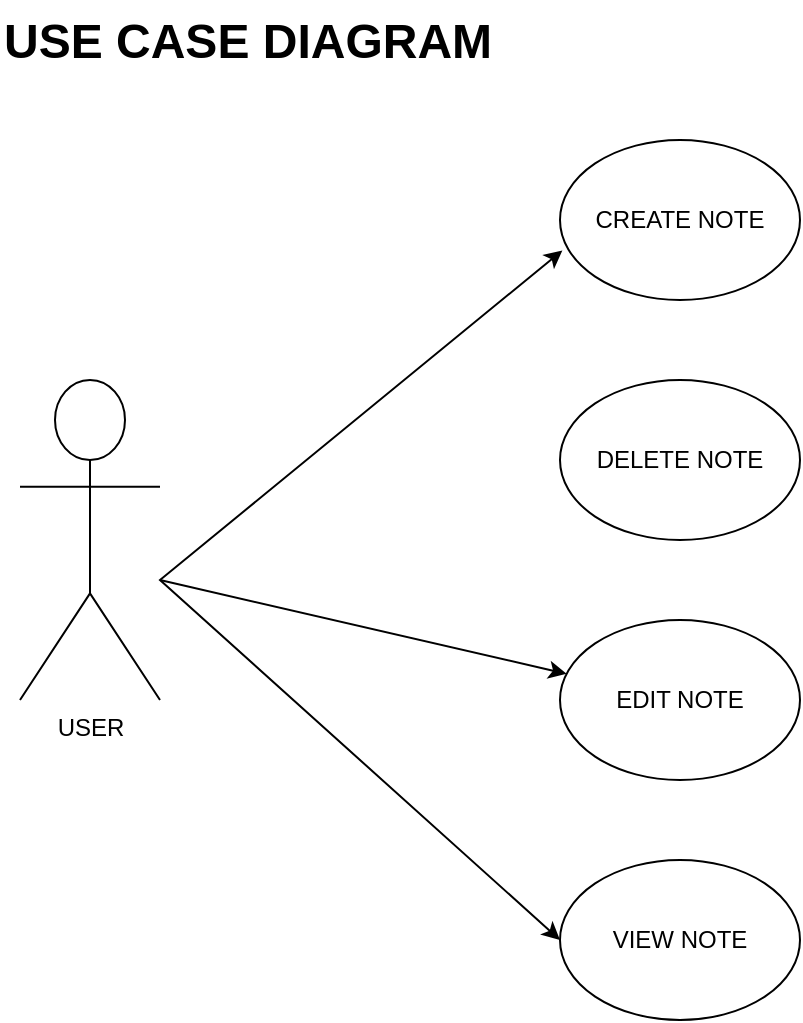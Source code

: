 <mxfile version="27.0.9" pages="3">
  <diagram id="raFO92xcuNmxu2Nsc_oR" name="Page-2">
    <mxGraphModel dx="1281" dy="660" grid="1" gridSize="10" guides="1" tooltips="1" connect="1" arrows="1" fold="1" page="1" pageScale="1" pageWidth="1169" pageHeight="1654" math="0" shadow="0">
      <root>
        <mxCell id="0" />
        <mxCell id="1" parent="0" />
        <mxCell id="LVHPAB0PmUDkhZIPpSyh-1" value="USER" style="shape=umlActor;verticalLabelPosition=bottom;verticalAlign=top;html=1;outlineConnect=0;" parent="1" vertex="1">
          <mxGeometry x="50" y="200" width="70" height="160" as="geometry" />
        </mxCell>
        <mxCell id="LVHPAB0PmUDkhZIPpSyh-3" value="CREATE NOTE" style="ellipse;whiteSpace=wrap;html=1;" parent="1" vertex="1">
          <mxGeometry x="320" y="80" width="120" height="80" as="geometry" />
        </mxCell>
        <mxCell id="LVHPAB0PmUDkhZIPpSyh-4" value="DELETE NOTE" style="ellipse;whiteSpace=wrap;html=1;" parent="1" vertex="1">
          <mxGeometry x="320" y="200" width="120" height="80" as="geometry" />
        </mxCell>
        <mxCell id="LVHPAB0PmUDkhZIPpSyh-5" value="EDIT NOTE" style="ellipse;whiteSpace=wrap;html=1;" parent="1" vertex="1">
          <mxGeometry x="320" y="320" width="120" height="80" as="geometry" />
        </mxCell>
        <mxCell id="LVHPAB0PmUDkhZIPpSyh-7" value="VIEW NOTE" style="ellipse;whiteSpace=wrap;html=1;" parent="1" vertex="1">
          <mxGeometry x="320" y="440" width="120" height="80" as="geometry" />
        </mxCell>
        <mxCell id="LVHPAB0PmUDkhZIPpSyh-9" value="" style="endArrow=classic;startArrow=classic;html=1;rounded=0;exitX=0;exitY=0.5;exitDx=0;exitDy=0;entryX=0.01;entryY=0.69;entryDx=0;entryDy=0;entryPerimeter=0;" parent="1" source="LVHPAB0PmUDkhZIPpSyh-7" target="LVHPAB0PmUDkhZIPpSyh-3" edge="1">
          <mxGeometry width="50" height="50" relative="1" as="geometry">
            <mxPoint x="510" y="370" as="sourcePoint" />
            <mxPoint x="310" y="140" as="targetPoint" />
            <Array as="points">
              <mxPoint x="120" y="300" />
            </Array>
          </mxGeometry>
        </mxCell>
        <mxCell id="LVHPAB0PmUDkhZIPpSyh-11" value="" style="endArrow=classic;html=1;rounded=0;" parent="1" target="LVHPAB0PmUDkhZIPpSyh-5" edge="1">
          <mxGeometry width="50" height="50" relative="1" as="geometry">
            <mxPoint x="120" y="300" as="sourcePoint" />
            <mxPoint x="560" y="320" as="targetPoint" />
          </mxGeometry>
        </mxCell>
        <mxCell id="QJ9SsHnoyhmBS0RCvWxR-1" value="&lt;h1 style=&quot;margin-top: 0px;&quot;&gt;USE CASE DIAGRAM&lt;/h1&gt;" style="text;html=1;whiteSpace=wrap;overflow=hidden;rounded=0;" vertex="1" parent="1">
          <mxGeometry x="40" y="10" width="280" height="50" as="geometry" />
        </mxCell>
      </root>
    </mxGraphModel>
  </diagram>
  <diagram name="Page-1" id="VmQoldXXSBAHX9XJW6Q5">
    <mxGraphModel dx="1281" dy="660" grid="1" gridSize="10" guides="1" tooltips="1" connect="1" arrows="1" fold="1" page="1" pageScale="1" pageWidth="1169" pageHeight="1654" math="0" shadow="0">
      <root>
        <mxCell id="0" />
        <mxCell id="1" parent="0" />
        <mxCell id="1X_xeGOgwTtWNxBEtXGm-1" value="USER" style="shape=umlActor;verticalLabelPosition=bottom;verticalAlign=top;html=1;outlineConnect=0;" parent="1" vertex="1">
          <mxGeometry x="40" y="80" width="50" height="120" as="geometry" />
        </mxCell>
        <mxCell id="1X_xeGOgwTtWNxBEtXGm-5" value="DJANGO VIEW" style="swimlane;whiteSpace=wrap;html=1;" parent="1" vertex="1">
          <mxGeometry x="200" y="320" width="160" height="440" as="geometry" />
        </mxCell>
        <mxCell id="kE8BqRmIMixkfcPANPPr-3" value="" style="endArrow=classic;html=1;rounded=0;dashed=1;" parent="1X_xeGOgwTtWNxBEtXGm-5" edge="1">
          <mxGeometry relative="1" as="geometry">
            <mxPoint y="160" as="sourcePoint" />
            <mxPoint x="240" y="160" as="targetPoint" />
          </mxGeometry>
        </mxCell>
        <mxCell id="kE8BqRmIMixkfcPANPPr-4" value="POST(create_note)" style="edgeLabel;resizable=0;html=1;;align=center;verticalAlign=middle;" parent="kE8BqRmIMixkfcPANPPr-3" connectable="0" vertex="1">
          <mxGeometry relative="1" as="geometry" />
        </mxCell>
        <mxCell id="1X_xeGOgwTtWNxBEtXGm-6" value="MODEL" style="swimlane;whiteSpace=wrap;html=1;" parent="1" vertex="1">
          <mxGeometry x="440" y="320" width="160" height="440" as="geometry" />
        </mxCell>
        <mxCell id="1X_xeGOgwTtWNxBEtXGm-17" value="" style="endArrow=classic;html=1;rounded=0;exitX=1;exitY=0.5;exitDx=0;exitDy=0;dashed=1;" parent="1X_xeGOgwTtWNxBEtXGm-6" edge="1">
          <mxGeometry relative="1" as="geometry">
            <mxPoint x="160" y="400.5" as="sourcePoint" />
            <mxPoint x="-70" y="400" as="targetPoint" />
          </mxGeometry>
        </mxCell>
        <mxCell id="1X_xeGOgwTtWNxBEtXGm-18" value="Return success message" style="edgeLabel;resizable=0;html=1;;align=center;verticalAlign=middle;" parent="1X_xeGOgwTtWNxBEtXGm-17" connectable="0" vertex="1">
          <mxGeometry relative="1" as="geometry" />
        </mxCell>
        <mxCell id="1X_xeGOgwTtWNxBEtXGm-15" value="" style="endArrow=classic;html=1;rounded=0;dashed=1;" parent="1X_xeGOgwTtWNxBEtXGm-6" edge="1">
          <mxGeometry relative="1" as="geometry">
            <mxPoint y="240" as="sourcePoint" />
            <mxPoint x="240" y="240" as="targetPoint" />
          </mxGeometry>
        </mxCell>
        <mxCell id="1X_xeGOgwTtWNxBEtXGm-16" value="Saves Note(title &amp;amp; content)" style="edgeLabel;resizable=0;html=1;;align=center;verticalAlign=middle;" parent="1X_xeGOgwTtWNxBEtXGm-15" connectable="0" vertex="1">
          <mxGeometry relative="1" as="geometry" />
        </mxCell>
        <mxCell id="1X_xeGOgwTtWNxBEtXGm-7" value="TEMPLETE" style="swimlane;whiteSpace=wrap;html=1;" parent="1" vertex="1">
          <mxGeometry x="680" y="320" width="160" height="440" as="geometry" />
        </mxCell>
        <mxCell id="1X_xeGOgwTtWNxBEtXGm-9" value="" style="endArrow=classic;html=1;rounded=0;dashed=1;" parent="1" edge="1">
          <mxGeometry relative="1" as="geometry">
            <mxPoint x="80" y="140" as="sourcePoint" />
            <mxPoint x="200" y="400" as="targetPoint" />
            <Array as="points">
              <mxPoint x="80" y="140" />
              <mxPoint x="100" y="140" />
              <mxPoint x="100" y="400" />
            </Array>
          </mxGeometry>
        </mxCell>
        <mxCell id="1X_xeGOgwTtWNxBEtXGm-10" value="ENTERS NOTE CONTENT" style="edgeLabel;resizable=0;html=1;;align=center;verticalAlign=middle;" parent="1X_xeGOgwTtWNxBEtXGm-9" connectable="0" vertex="1">
          <mxGeometry relative="1" as="geometry" />
        </mxCell>
        <mxCell id="1X_xeGOgwTtWNxBEtXGm-30" value="" style="endArrow=classic;html=1;rounded=0;dashed=1;" parent="1" edge="1">
          <mxGeometry relative="1" as="geometry">
            <mxPoint x="840" y="640" as="sourcePoint" />
            <mxPoint x="600" y="640" as="targetPoint" />
          </mxGeometry>
        </mxCell>
        <mxCell id="1X_xeGOgwTtWNxBEtXGm-31" value="Shows all the notes, including the new note" style="edgeLabel;resizable=0;html=1;;align=center;verticalAlign=middle;" parent="1X_xeGOgwTtWNxBEtXGm-30" connectable="0" vertex="1">
          <mxGeometry relative="1" as="geometry" />
        </mxCell>
        <mxCell id="HIlZHOl1BZQbP_TUEXRr-1" value="&lt;h1 style=&quot;margin-top: 0px;&quot;&gt;SEQUENCE DIAGRAM&lt;/h1&gt;" style="text;html=1;whiteSpace=wrap;overflow=hidden;rounded=0;" vertex="1" parent="1">
          <mxGeometry x="40" y="10" width="280" height="40" as="geometry" />
        </mxCell>
      </root>
    </mxGraphModel>
  </diagram>
  <diagram id="fFBHLjvs8FX81iM2ZjyH" name="Page-3">
    <mxGraphModel dx="1281" dy="660" grid="1" gridSize="10" guides="1" tooltips="1" connect="1" arrows="1" fold="1" page="1" pageScale="1" pageWidth="1169" pageHeight="1654" math="0" shadow="0">
      <root>
        <mxCell id="0" />
        <mxCell id="1" parent="0" />
        <mxCell id="WnpOZFKodz6Wq1kL0EP8-1" value="NOTE" style="swimlane;fontStyle=0;childLayout=stackLayout;horizontal=1;startSize=30;horizontalStack=0;resizeParent=1;resizeParentMax=0;resizeLast=0;collapsible=1;marginBottom=0;whiteSpace=wrap;html=1;" parent="1" vertex="1">
          <mxGeometry x="120" y="120" width="200" height="210" as="geometry" />
        </mxCell>
        <mxCell id="WnpOZFKodz6Wq1kL0EP8-2" value="-id: int" style="text;strokeColor=none;fillColor=none;align=left;verticalAlign=middle;spacingLeft=4;spacingRight=4;overflow=hidden;points=[[0,0.5],[1,0.5]];portConstraint=eastwest;rotatable=0;whiteSpace=wrap;html=1;" parent="WnpOZFKodz6Wq1kL0EP8-1" vertex="1">
          <mxGeometry y="30" width="200" height="30" as="geometry" />
        </mxCell>
        <mxCell id="WnpOZFKodz6Wq1kL0EP8-3" value="-title: str" style="text;strokeColor=none;fillColor=none;align=left;verticalAlign=middle;spacingLeft=4;spacingRight=4;overflow=hidden;points=[[0,0.5],[1,0.5]];portConstraint=eastwest;rotatable=0;whiteSpace=wrap;html=1;" parent="WnpOZFKodz6Wq1kL0EP8-1" vertex="1">
          <mxGeometry y="60" width="200" height="30" as="geometry" />
        </mxCell>
        <mxCell id="WnpOZFKodz6Wq1kL0EP8-4" value="-content: text" style="text;strokeColor=none;fillColor=none;align=left;verticalAlign=middle;spacingLeft=4;spacingRight=4;overflow=hidden;points=[[0,0.5],[1,0.5]];portConstraint=eastwest;rotatable=0;whiteSpace=wrap;html=1;" parent="WnpOZFKodz6Wq1kL0EP8-1" vertex="1">
          <mxGeometry y="90" width="200" height="30" as="geometry" />
        </mxCell>
        <mxCell id="WnpOZFKodz6Wq1kL0EP8-7" value="-created_at: datetime" style="text;strokeColor=none;fillColor=none;align=left;verticalAlign=middle;spacingLeft=4;spacingRight=4;overflow=hidden;points=[[0,0.5],[1,0.5]];portConstraint=eastwest;rotatable=0;whiteSpace=wrap;html=1;" parent="WnpOZFKodz6Wq1kL0EP8-1" vertex="1">
          <mxGeometry y="120" width="200" height="30" as="geometry" />
        </mxCell>
        <mxCell id="WnpOZFKodz6Wq1kL0EP8-6" value="-updated_at: datetime" style="text;strokeColor=none;fillColor=none;align=left;verticalAlign=middle;spacingLeft=4;spacingRight=4;overflow=hidden;points=[[0,0.5],[1,0.5]];portConstraint=eastwest;rotatable=0;whiteSpace=wrap;html=1;" parent="WnpOZFKodz6Wq1kL0EP8-1" vertex="1">
          <mxGeometry y="150" width="200" height="30" as="geometry" />
        </mxCell>
        <mxCell id="WnpOZFKodz6Wq1kL0EP8-5" value="+_str_()" style="text;strokeColor=default;fillColor=none;align=left;verticalAlign=middle;spacingLeft=4;spacingRight=4;overflow=hidden;points=[[0,0.5],[1,0.5]];portConstraint=eastwest;rotatable=0;whiteSpace=wrap;html=1;perimeterSpacing=1;" parent="WnpOZFKodz6Wq1kL0EP8-1" vertex="1">
          <mxGeometry y="180" width="200" height="30" as="geometry" />
        </mxCell>
        <mxCell id="gOkTkLCZ1jEmgkW_h78F-1" value="&lt;h1 style=&quot;margin-top: 0px;&quot;&gt;CLASS DIAGRAM&lt;/h1&gt;" style="text;html=1;whiteSpace=wrap;overflow=hidden;rounded=0;" vertex="1" parent="1">
          <mxGeometry x="40" y="40" width="240" height="50" as="geometry" />
        </mxCell>
      </root>
    </mxGraphModel>
  </diagram>
</mxfile>
